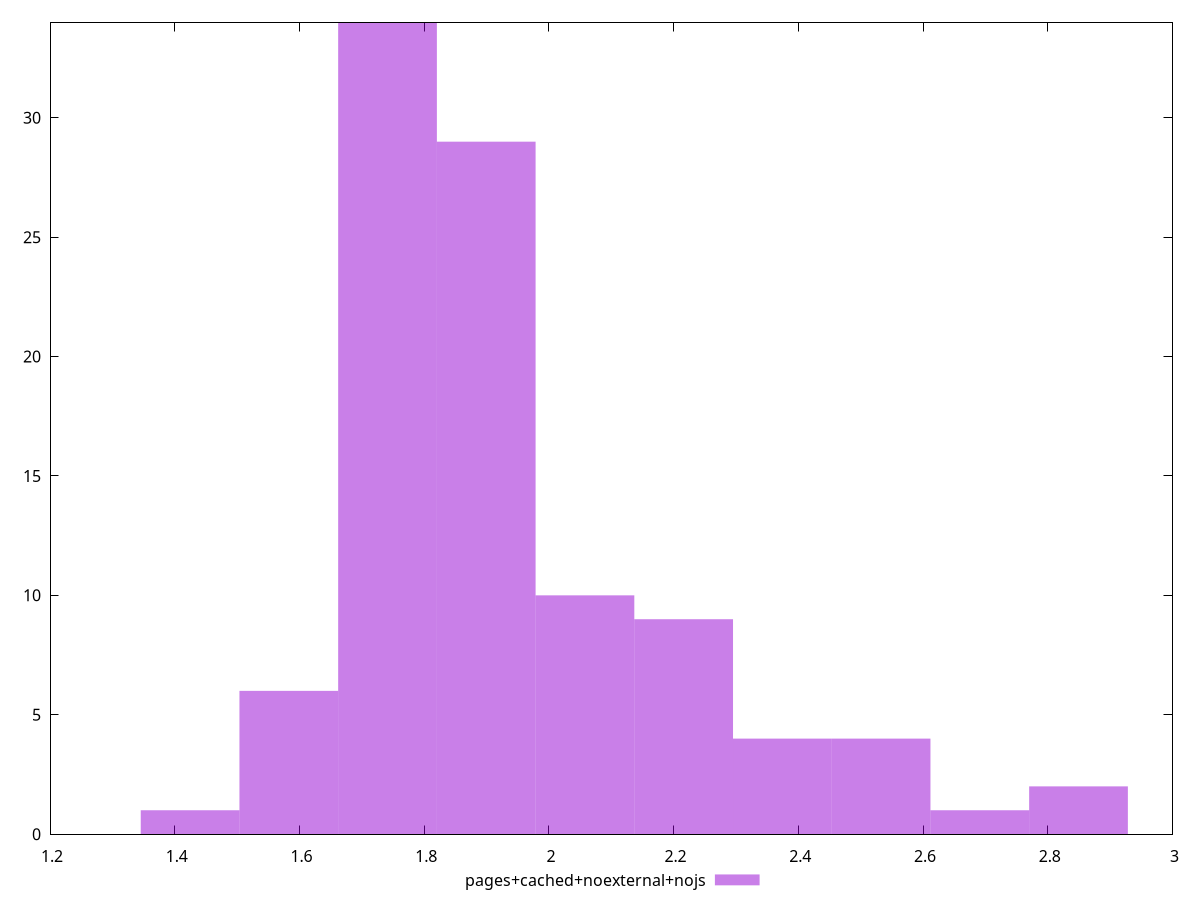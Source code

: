 $_pagesCachedNoexternalNojs <<EOF
1.7412372029843666 34
1.4246486206235724 1
1.8995314941647634 29
2.2161200765255575 9
2.0578257853451603 10
2.691002950066748 1
2.532708658886351 4
2.3744143677059544 4
2.849297241247145 2
1.5829429118039695 6
EOF
set key outside below
set terminal pngcairo
set output "report_00005_2020-11-02T22-26-11.212Z/server-response-time/pages+cached+noexternal+nojs//raw_hist.png"
set yrange [0:34]
set boxwidth 0.15829429118039695
set style fill transparent solid 0.5 noborder
plot $_pagesCachedNoexternalNojs title "pages+cached+noexternal+nojs" with boxes ,